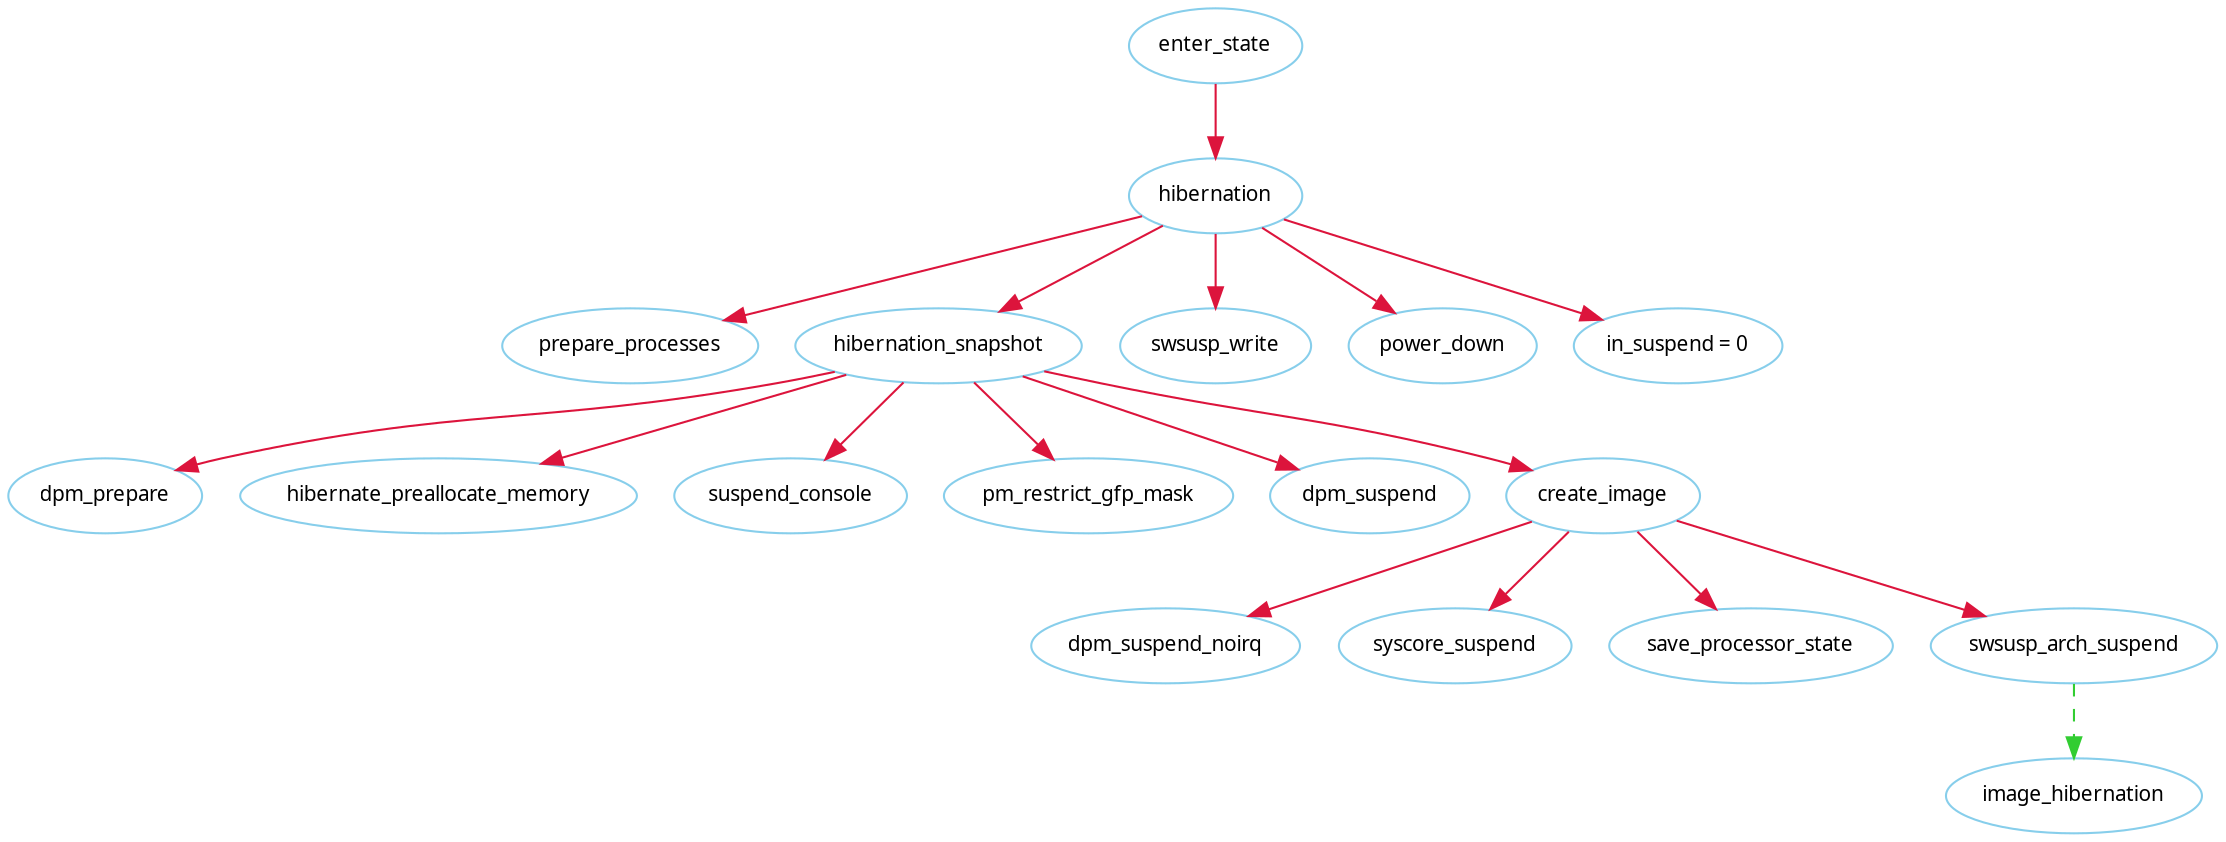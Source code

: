 /*
node
color: naveblue, skyblue, red, red4, crimson, forestgreen, limegreen
style: solid, dotted, dashed, bold, rounded, filled
shape:
*/

/*
edge
color: naveblue, skyblue, red, red4, crimson, forestgreen, limegreen
style: solid, dotted, dashed, bold 
shape: 
*/

/*
rankdir: TB BT LR RL
*/

digraph hibernation_dot{
	fontname = "Verdana";
	fontsize = 10;
	rankdir=TB;
	node [fontname = "Verdana", fontsize = 10, color="skyblue"];
	edge [fontname = "Verdana", fontsize = 10, color="crimson", style="solid"];

	//hibernate
	enter_state->hibernation
	
	//hibernation->pm_prepare_console
	//hibernation->pm_notifier_call_chain
	//hibernation->usermodehelper_disable
	//hibernation->create_basic_memory_bitmaps
	//hibernation->sys_sync
	hibernation->prepare_processes
	hibernation->hibernation_snapshot
	hibernation->swsusp_write
	hibernation->power_down
	hibernation->"in_suspend = 0"

	hibernation_snapshot->dpm_prepare
	hibernation_snapshot->hibernate_preallocate_memory
	hibernation_snapshot->suspend_console
	hibernation_snapshot->pm_restrict_gfp_mask
	hibernation_snapshot->dpm_suspend
	hibernation_snapshot->create_image
	//hibernation_snapshot->dpm_resume
	//hibernation_snapshot->resume_console
	//hibernation_snapshot->dpm_complete
	//hibernation_snapshot->platform_end
	//hibernation_snapshot->platform_recover

	create_image->dpm_suspend_noirq
	create_image->syscore_suspend
	create_image->save_processor_state
	create_image->swsusp_arch_suspend

	swsusp_arch_suspend->image_hibernation[color="limegreen", style="dashed"]
}
